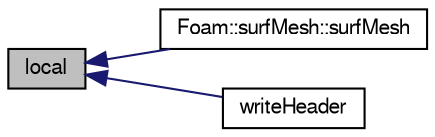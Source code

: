 digraph "local"
{
  bgcolor="transparent";
  edge [fontname="FreeSans",fontsize="10",labelfontname="FreeSans",labelfontsize="10"];
  node [fontname="FreeSans",fontsize="10",shape=record];
  rankdir="LR";
  Node16780 [label="local",height=0.2,width=0.4,color="black", fillcolor="grey75", style="filled", fontcolor="black"];
  Node16780 -> Node16781 [dir="back",color="midnightblue",fontsize="10",style="solid",fontname="FreeSans"];
  Node16781 [label="Foam::surfMesh::surfMesh",height=0.2,width=0.4,color="black",URL="$a29702.html#a5a879c772be6f7e4fd295b424058621e",tooltip="Construct copy/move from MeshedSurface. "];
  Node16780 -> Node16782 [dir="back",color="midnightblue",fontsize="10",style="solid",fontname="FreeSans"];
  Node16782 [label="writeHeader",height=0.2,width=0.4,color="black",URL="$a26142.html#a9ee0b27f25db9fc7ba06426c302f8a45",tooltip="Write header. Allow override of type. "];
}
